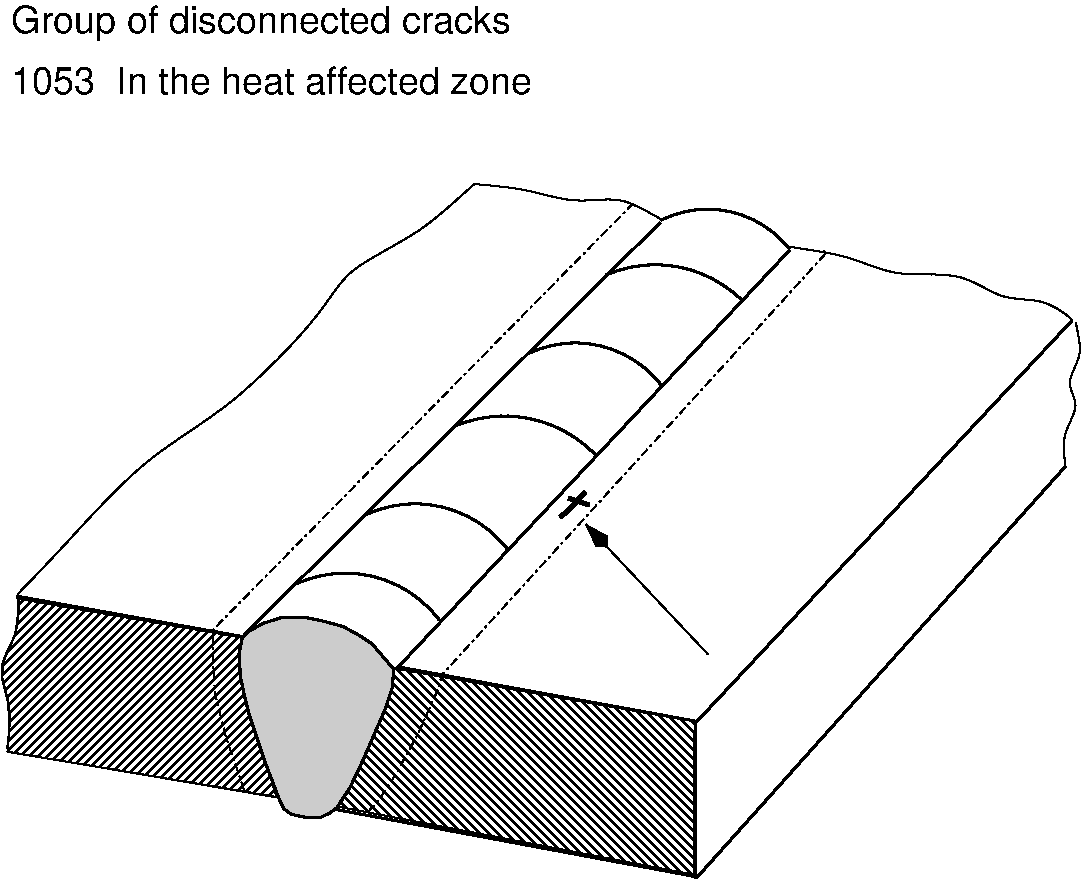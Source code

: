#FIG 3.2
Portrait
Center
Metric
A4      
91.00
Single
-2
1200 2
6 831 2745 8616 9015
5 1 0 2 0 7 50 0 -1 0.000 0 0 0 0 3338.280 7654.598 2993 6890 3508 6833 4007 7148
5 1 0 2 0 7 50 0 -1 0.000 0 0 0 0 3836.482 7152.386 3492 6395 4007 6338 4502 6653
5 1 0 2 0 7 50 0 -1 0.000 0 0 0 0 4474.346 6593.438 4122 5765 4637 5708 5117 5963
5 1 0 2 0 7 50 0 -1 0.000 0 0 0 0 5925.968 4957.398 5592 4295 6107 4238 6510 4500
5 1 0 2 0 7 50 0 -1 0.000 0 0 0 0 4980.906 5945.567 4640 5250 5117 5183 5600 5480
5 1 0 2 0 7 50 0 -1 0.000 0 0 0 0 5552.234 5494.362 5202 4685 5717 4628 6170 4865
2 1 0 2 0 7 50 0 -1 0.000 0 0 -1 0 0 3
	 8530 5010 5850 7875 3711 7485
2 1 0 2 0 7 50 0 -1 0.000 0 0 -1 0 0 3
	 8485 6050 5853 8986 3276 8505
2 1 0 2 0 7 50 0 -1 0.000 0 0 -1 0 0 2
	 6512 4508 3698 7505
2 1 0 2 0 7 50 0 -1 0.000 0 0 -1 0 0 2
	 5588 4310 2619 7252
2 1 0 2 0 7 50 0 -1 0.000 0 0 -1 0 0 2
	 2636 7275 990 6980
2 1 0 2 0 7 50 0 45 0.000 0 0 -1 0 0 2
	 2856 8415 921 8085
2 1 0 2 0 7 50 0 -1 0.000 0 0 -1 0 0 2
	 5841 7890 5841 9000
2 3 0 1 0 7 50 0 44 0.000 0 0 -1 0 0 7
	 3711 7500 5833 7875 5826 8970 3276 8482 3688 7500 3711 7485
	 3711 7500
2 1 3 1 0 7 50 0 -1 4.000 0 0 -1 0 0 1
	 6756 4515
2 3 0 1 0 7 50 0 45 0.000 0 0 -1 0 0 14
	 996 6997 2593 7275 2649 7594 2683 7905 2848 8415 928 8092
	 936 7882 928 7725 883 7545 906 7417 981 7252 1003 7080
	 1003 7005 996 6997
2 1 3 1 0 7 50 0 -1 4.000 0 0 -1 0 0 7
	 3501 8520 3577 8436 3693 8260 3851 7975 4001 7645 4026 7545
	 6771 4530
2 1 3 1 0 7 50 0 -1 4.000 0 0 -1 0 0 6
	 2614 8364 2478 7964 2407 7675 2392 7454 2389 7224 5389 4179
2 1 0 1 0 7 50 0 -1 0.000 0 0 -1 0 1 2
	3 1 4.00 60.00 120.00
	 5055 6467 5929 7396
2 1 0 3 0 7 50 0 -1 0.000 0 0 -1 0 0 3
	 5051 6235 4923 6377 4871 6415
2 1 0 3 0 7 50 0 -1 0.000 0 0 -1 0 0 3
	 5066 6340 5066 6325 4931 6280
2 3 0 2 0 7 50 0 16 0.000 0 0 -1 0 0 30
	 2602 7277 2578 7395 2589 7560 2623 7718 2653 7834 2758 8149
	 2872 8447 2900 8500 2951 8538 3056 8561 3154 8564 3225 8530
	 3277 8492 3373 8344 3467 8145 3542 7973 3625 7780 3673 7635
	 3684 7497 3636 7447 3583 7384 3527 7320 3437 7260 3321 7197
	 3182 7159 3058 7133 2882 7133 2751 7174 2647 7232 2602 7277
3 0 0 1 0 7 50 0 -1 0.000 0 0 0 6
	 921 8070 966 7785 831 7485 1011 7260 996 6960 996 6975
	 0.000 1.000 1.000 1.000 1.000 0.000
3 0 0 1 0 7 50 0 -1 0.000 0 0 0 8
	 6516 4485 6951 4545 7266 4710 7746 4650 8016 4875 8316 4845
	 8526 4995 8526 5010
	 0.000 1.000 1.000 1.000 1.000 1.000 1.000 0.000
3 0 0 1 0 7 50 0 -1 0.000 0 0 0 6
	 8556 5025 8616 5265 8466 5460 8601 5610 8451 5820 8481 6060
	 0.000 1.000 1.000 1.000 1.000 0.000
3 0 0 1 0 7 50 0 -1 0.000 0 0 0 8
	 996 6967 1296 6660 1911 5970 2511 5655 3216 4920 3321 4650
	 3876 4395 4260 4035
	 0.000 1.000 1.000 1.000 1.000 1.000 1.000 0.000
3 0 0 1 0 7 50 0 -1 0.000 0 0 0 5
	 4251 4035 4626 4065 4986 4185 5301 4110 5590 4285
	 0.000 1.000 1.000 1.000 0.000
4 0 0 50 0 16 18 0.0000 4 270 3735 951 2955 Group of disconnected cracks\001
4 0 0 50 0 16 18 0.0000 4 210 3825 951 3390 1053  In the heat affected zone\001
-6
